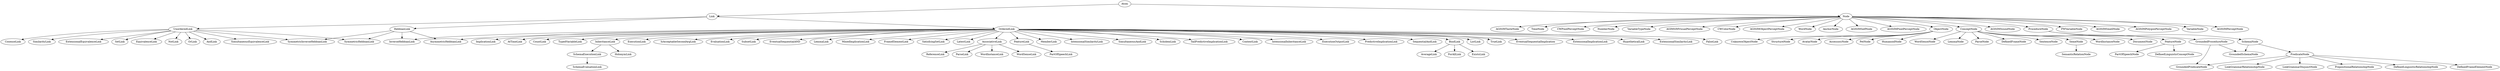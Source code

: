 strict digraph  {
	ObjectNode -> HumanoidNode;
	ObjectNode -> UnknownObjectNode;
	ObjectNode -> StructureNode;
	ObjectNode -> AvatarNode;
	ObjectNode -> AccessoryNode;
	ObjectNode -> PetNode;
	Atom -> Link;
	Atom -> "Node";
	ConceptNode -> SemeNode;
	ConceptNode -> WordInstanceNode;
	ConceptNode -> DocumentNode;
	ConceptNode -> FeatureNode;
	ConceptNode -> WordSenseNode;
	ConceptNode -> LemmaNode;
	ConceptNode -> ParseNode;
	ConceptNode -> DefinedFrameNode;
	ConceptNode -> SentenceNode;
	AssociativeLink -> ReferenceLink;
	AssociativeLink -> ParseLink;
	AssociativeLink -> WordInstanceLink;
	AssociativeLink -> WordSenseLink;
	FeatureLink -> PartOfSpeechLink;
	SchemaExecutionLink -> SchemaEvaluationLink;
	SemeNode -> SemanticRelationNode;
	Link -> UnorderedLink;
	Link -> OrderedLink;
	Link -> HebbianLink;
	UnorderedLink -> SymmetricHebbianLink;
	UnorderedLink -> SymmetricInverseHebbianLink;
	UnorderedLink -> SetLink;
	UnorderedLink -> EquivalenceLink;
	UnorderedLink -> NotLink;
	UnorderedLink -> OrLink;
	UnorderedLink -> AndLink;
	UnorderedLink -> SimultaneousEquivalenceLink;
	UnorderedLink -> CosenseLink;
	UnorderedLink -> SimilarityLink;
	UnorderedLink -> ExtensionalEquivalenceLink;
	OrderedLink -> MemberLink;
	OrderedLink -> IntensionalSimilarityLink;
	OrderedLink -> FeatureLink;
	OrderedLink -> SimultaneousAndLink;
	OrderedLink -> ScholemLink;
	OrderedLink -> TailPredictiveImplicationLink;
	OrderedLink -> ContextLink;
	OrderedLink -> IntensionalInheritanceLink;
	OrderedLink -> ExecutionOutputLink;
	OrderedLink -> PredictiveImplicationLink;
	OrderedLink -> SequentialAndLink;
	OrderedLink -> BindLink;
	OrderedLink -> ListLink;
	OrderedLink -> TrueLink;
	OrderedLink -> EventualSequentialImplication;
	OrderedLink -> ExtensionalImplicationLink;
	OrderedLink -> HypotheticalLink;
	OrderedLink -> ExtensionalSimilarityLink;
	OrderedLink -> FalseLink;
	OrderedLink -> ImplicationLink;
	OrderedLink -> AtTimeLink;
	OrderedLink -> CountLink;
	OrderedLink -> TypedVariableLink;
	OrderedLink -> AssociativeLink;
	OrderedLink -> InheritanceLink;
	OrderedLink -> ExecutionLink;
	OrderedLink -> AsymmetricHebbianLink;
	OrderedLink -> IsAcceptableSecondArgLink;
	OrderedLink -> EvaluationLink;
	OrderedLink -> SubsetLink;
	OrderedLink -> EventualSequentialAND;
	OrderedLink -> LemmaLink;
	OrderedLink -> MixedImplicationLink;
	OrderedLink -> FrameElementLink;
	OrderedLink -> SatisfyingSetLink;
	OrderedLink -> LatestLink;
	OrderedLink -> InverseHebbianLink;
	BindLink -> AverageLink;
	BindLink -> ForAllLink;
	BindLink -> ExistsLink;
	"Node" -> AGISIMSoundNode;
	"Node" -> ProcedureNode;
	"Node" -> FWVariableNode;
	"Node" -> AGISIMSmellNode;
	"Node" -> AGISIMPolygonPerceptNode;
	"Node" -> VariableNode;
	"Node" -> AGISIMPerceptNode;
	"Node" -> AGISIMTasteNode;
	"Node" -> TimeNode;
	"Node" -> CWPixelPerceptNode;
	"Node" -> NumberNode;
	"Node" -> VariableTypeNode;
	"Node" -> AGIMSIMVisualPerceptNode;
	"Node" -> CWColorNode;
	"Node" -> AGISIMObjectPerceptNode;
	"Node" -> ConceptNode;
	"Node" -> WordNode;
	"Node" -> AnchorNode;
	"Node" -> AGISIMSelfNode;
	"Node" -> ObjectNode;
	"Node" -> AGISIMPixelPerceptNode;
	FeatureNode -> PartOfSpeechNode;
	FeatureNode -> DefinedLinguisticConceptNode;
	HebbianLink -> SymmetricHebbianLink;
	HebbianLink -> SymmetricInverseHebbianLink;
	HebbianLink -> AsymmetricHebbianLink;
	HebbianLink -> InverseHebbianLink;
	GroundedProcedureNode -> GroundedPredicateNode;
	GroundedProcedureNode -> GroundedSchemaNode;
	ProcedureNode -> GroundedProcedureNode;
	ProcedureNode -> SchemaNode;
	SchemaNode -> PredicateNode;
	SchemaNode -> GroundedSchemaNode;
	InheritanceLink -> SchemaExecutionLink;
	InheritanceLink -> HolonymLink;
	PredicateNode -> GroundedPredicateNode;
	PredicateNode -> LinkGrammarRelationshipNode;
	PredicateNode -> LinkGrammarDisjunctNode;
	PredicateNode -> PrepositionalRelationshipNode;
	PredicateNode -> DefinedLinguisticRelationshipNode;
	PredicateNode -> DefinedFrameElementNode;
}

